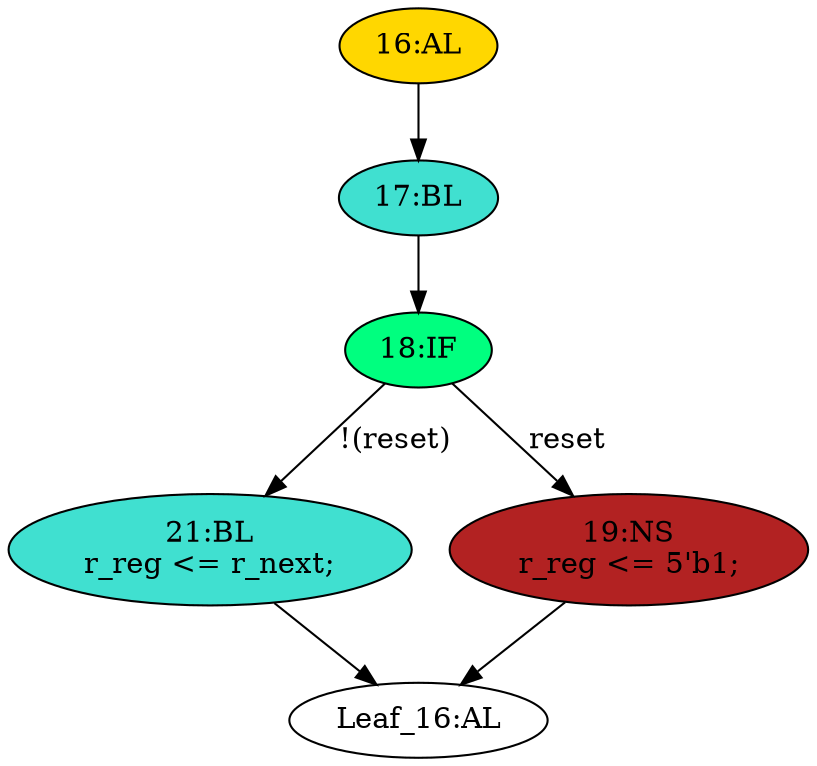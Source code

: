 strict digraph "" {
	node [label="\N"];
	"21:BL"	[ast="<pyverilog.vparser.ast.Block object at 0x7f739ce85290>",
		fillcolor=turquoise,
		label="21:BL
r_reg <= r_next;",
		statements="[<pyverilog.vparser.ast.NonblockingSubstitution object at 0x7f739ce850d0>]",
		style=filled,
		typ=Block];
	"Leaf_16:AL"	[def_var="['r_reg']",
		label="Leaf_16:AL"];
	"21:BL" -> "Leaf_16:AL"	[cond="[]",
		lineno=None];
	"17:BL"	[ast="<pyverilog.vparser.ast.Block object at 0x7f739ce852d0>",
		fillcolor=turquoise,
		label="17:BL",
		statements="[]",
		style=filled,
		typ=Block];
	"18:IF"	[ast="<pyverilog.vparser.ast.IfStatement object at 0x7f739ce85310>",
		fillcolor=springgreen,
		label="18:IF",
		statements="[]",
		style=filled,
		typ=IfStatement];
	"17:BL" -> "18:IF"	[cond="[]",
		lineno=None];
	"18:IF" -> "21:BL"	[cond="['reset']",
		label="!(reset)",
		lineno=18];
	"19:NS"	[ast="<pyverilog.vparser.ast.NonblockingSubstitution object at 0x7f739ce853d0>",
		fillcolor=firebrick,
		label="19:NS
r_reg <= 5'b1;",
		statements="[<pyverilog.vparser.ast.NonblockingSubstitution object at 0x7f739ce853d0>]",
		style=filled,
		typ=NonblockingSubstitution];
	"18:IF" -> "19:NS"	[cond="['reset']",
		label=reset,
		lineno=18];
	"19:NS" -> "Leaf_16:AL"	[cond="[]",
		lineno=None];
	"16:AL"	[ast="<pyverilog.vparser.ast.Always object at 0x7f739ce85590>",
		clk_sens=True,
		fillcolor=gold,
		label="16:AL",
		sens="['clk', 'reset']",
		statements="[]",
		style=filled,
		typ=Always,
		use_var="['reset', 'r_next']"];
	"16:AL" -> "17:BL"	[cond="[]",
		lineno=None];
}
